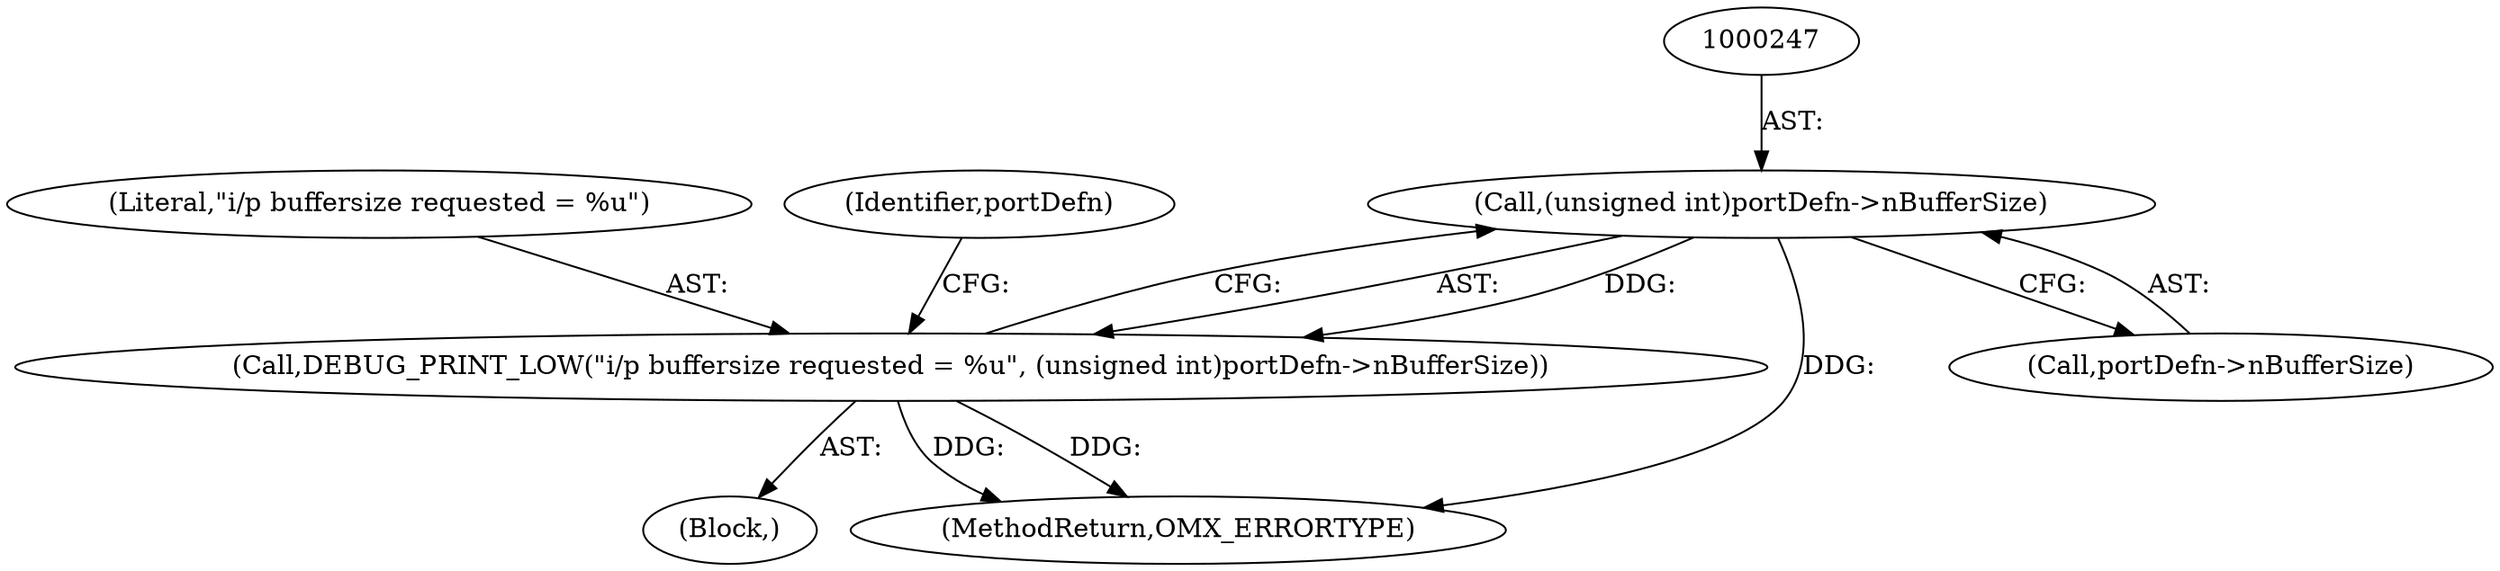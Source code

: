 digraph "0_Android_89913d7df36dbeb458ce165856bd6505a2ec647d_2@pointer" {
"1000246" [label="(Call,(unsigned int)portDefn->nBufferSize)"];
"1000244" [label="(Call,DEBUG_PRINT_LOW(\"i/p buffersize requested = %u\", (unsigned int)portDefn->nBufferSize))"];
"1002951" [label="(MethodReturn,OMX_ERRORTYPE)"];
"1000246" [label="(Call,(unsigned int)portDefn->nBufferSize)"];
"1000206" [label="(Block,)"];
"1000244" [label="(Call,DEBUG_PRINT_LOW(\"i/p buffersize requested = %u\", (unsigned int)portDefn->nBufferSize))"];
"1000245" [label="(Literal,\"i/p buffersize requested = %u\")"];
"1000248" [label="(Call,portDefn->nBufferSize)"];
"1000254" [label="(Identifier,portDefn)"];
"1000246" -> "1000244"  [label="AST: "];
"1000246" -> "1000248"  [label="CFG: "];
"1000247" -> "1000246"  [label="AST: "];
"1000248" -> "1000246"  [label="AST: "];
"1000244" -> "1000246"  [label="CFG: "];
"1000246" -> "1002951"  [label="DDG: "];
"1000246" -> "1000244"  [label="DDG: "];
"1000244" -> "1000206"  [label="AST: "];
"1000245" -> "1000244"  [label="AST: "];
"1000254" -> "1000244"  [label="CFG: "];
"1000244" -> "1002951"  [label="DDG: "];
"1000244" -> "1002951"  [label="DDG: "];
}
